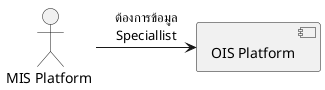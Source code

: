 @startuml
  :MIS Platform : as MIS
  MIS -right-> [OIS Platform] : ต้องการข้อมูล\nSpeciallist
@enduml
